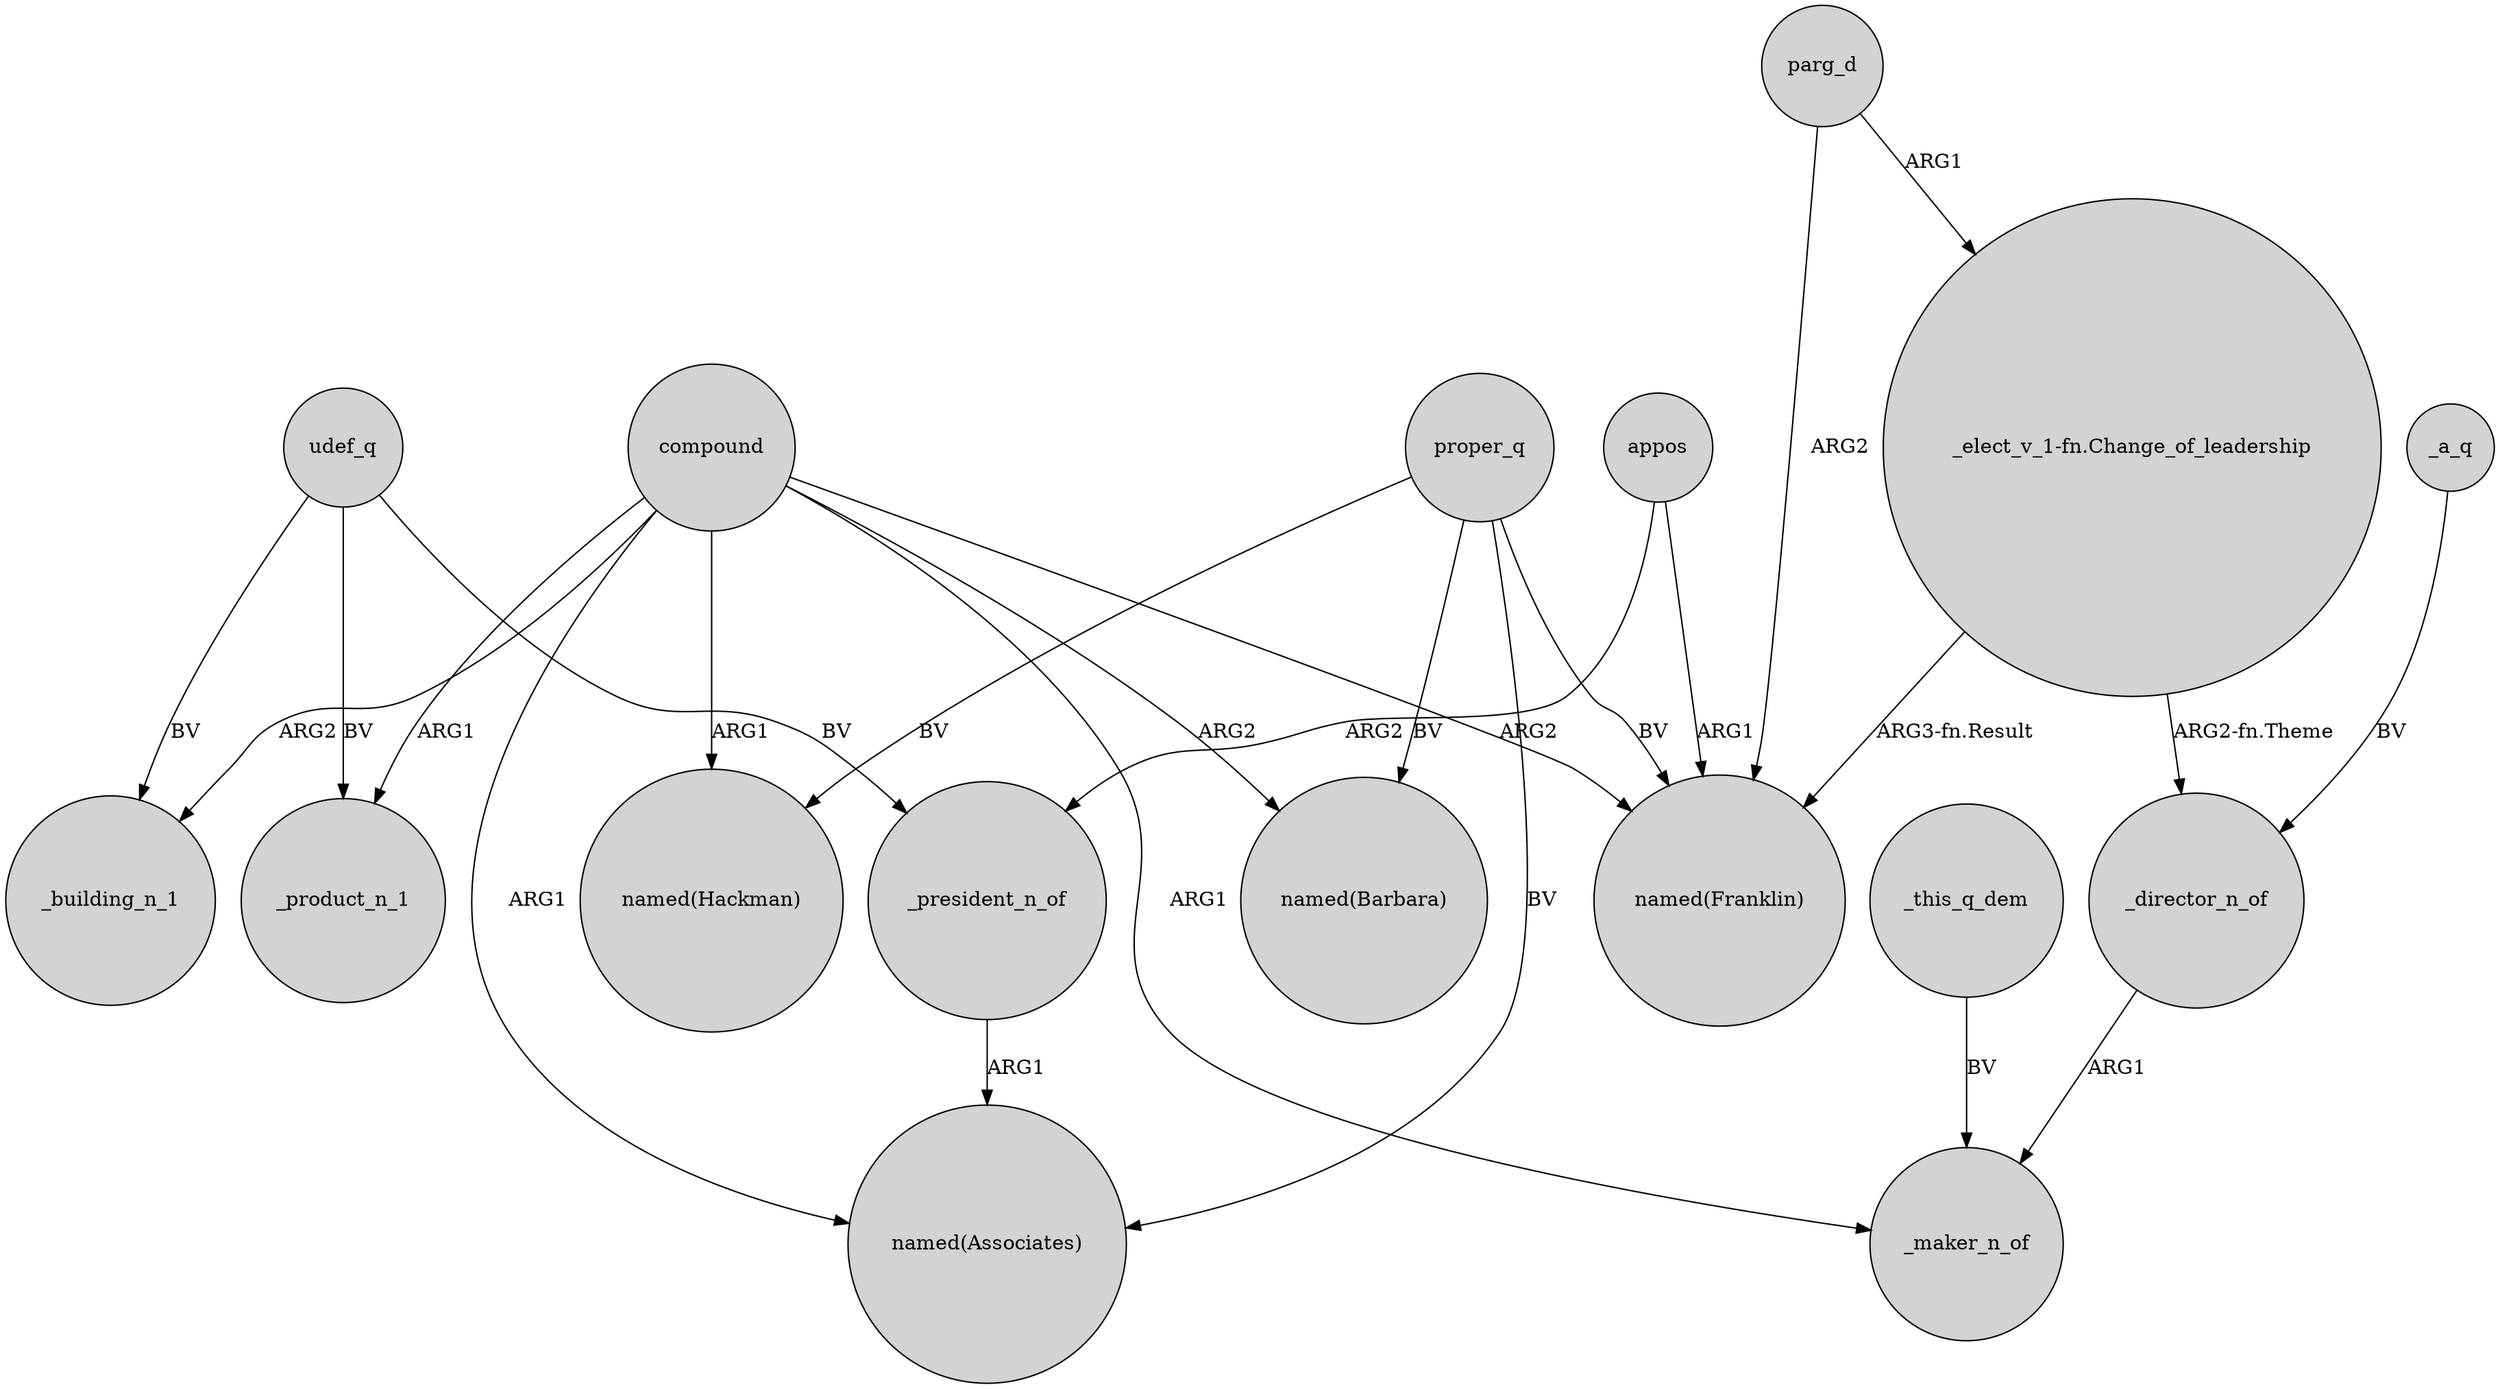 digraph {
	node [shape=circle style=filled]
	compound -> _product_n_1 [label=ARG1]
	appos -> "named(Franklin)" [label=ARG1]
	compound -> "named(Franklin)" [label=ARG2]
	udef_q -> _building_n_1 [label=BV]
	parg_d -> "named(Franklin)" [label=ARG2]
	_president_n_of -> "named(Associates)" [label=ARG1]
	compound -> _maker_n_of [label=ARG1]
	"_elect_v_1-fn.Change_of_leadership" -> "named(Franklin)" [label="ARG3-fn.Result"]
	_director_n_of -> _maker_n_of [label=ARG1]
	parg_d -> "_elect_v_1-fn.Change_of_leadership" [label=ARG1]
	proper_q -> "named(Barbara)" [label=BV]
	proper_q -> "named(Franklin)" [label=BV]
	appos -> _president_n_of [label=ARG2]
	udef_q -> _president_n_of [label=BV]
	_a_q -> _director_n_of [label=BV]
	"_elect_v_1-fn.Change_of_leadership" -> _director_n_of [label="ARG2-fn.Theme"]
	_this_q_dem -> _maker_n_of [label=BV]
	udef_q -> _product_n_1 [label=BV]
	compound -> "named(Associates)" [label=ARG1]
	proper_q -> "named(Hackman)" [label=BV]
	compound -> "named(Barbara)" [label=ARG2]
	proper_q -> "named(Associates)" [label=BV]
	compound -> "named(Hackman)" [label=ARG1]
	compound -> _building_n_1 [label=ARG2]
}
